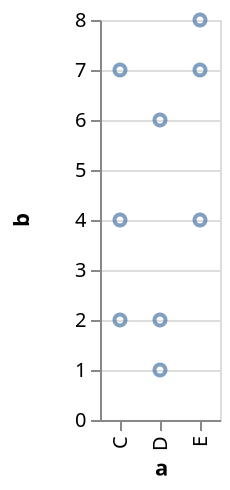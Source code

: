 {
  "$schema": "https://vega.github.io/schema/vega/v4.json",
  "autosize": "pad",
  "padding": 5,
  "height": 200,
  "style": "cell",
  "data": [
    {
      "name": "source_0",
      "values": [
        {"a": "C", "b": 2},
        {"a": "C", "b": 7},
        {"a": "C", "b": 4},
        {"a": "D", "b": 1},
        {"a": "D", "b": 2},
        {"a": "D", "b": 6},
        {"a": "E", "b": 8},
        {"a": "E", "b": 4},
        {"a": "E", "b": 7}
      ]
    }
  ],
  "signals": [
    {"name": "plotname_x_step", "value": 20},
    {
      "name": "width",
      "update": "bandspace(domain('plotname_x').length, 1, 0.5) * plotname_x_step"
    }
  ],
  "marks": [
    {
      "name": "plotname_marks",
      "type": "symbol",
      "style": ["point"],
      "from": {"data": "source_0"},
      "encode": {
        "update": {
          "opacity": {"value": 0.7},
          "fill": [
            {
              "test": "datum[\"b\"] === null || isNaN(datum[\"b\"])",
              "value": null
            },
            {"value": "transparent"}
          ],
          "stroke": [
            {
              "test": "datum[\"b\"] === null || isNaN(datum[\"b\"])",
              "value": null
            },
            {"value": "#4c78a8"}
          ],
          "tooltip": {
            "signal": "{\"a\": ''+datum[\"a\"], \"b\": format(datum[\"b\"], \"\")}"
          },
          "x": {"scale": "plotname_x", "field": "a"},
          "y": {"scale": "plotname_y", "field": "b"}
        }
      }
    }
  ],
  "scales": [
    {
      "name": "plotname_x",
      "type": "point",
      "domain": {"data": "source_0", "field": "a", "sort": true},
      "range": {"step": {"signal": "plotname_x_step"}},
      "padding": 0.5
    },
    {
      "name": "plotname_y",
      "type": "linear",
      "domain": {"data": "source_0", "field": "b"},
      "range": [{"signal": "height"}, 0],
      "nice": true,
      "zero": true
    }
  ],
  "axes": [
    {
      "scale": "plotname_x",
      "orient": "bottom",
      "grid": false,
      "title": "a",
      "labelAlign": "right",
      "labelAngle": 270,
      "labelBaseline": "middle",
      "zindex": 1
    },
    {
      "scale": "plotname_y",
      "orient": "left",
      "grid": false,
      "title": "b",
      "labelOverlap": true,
      "tickCount": {"signal": "floor(height/40) + 1"},
      "zindex": 1
    },
    {
      "scale": "plotname_y",
      "orient": "left",
      "gridScale": "plotname_x",
      "grid": true,
      "tickCount": {"signal": "floor(height/40) + 1"},
      "domain": false,
      "labels": false,
      "maxExtent": 0,
      "minExtent": 0,
      "ticks": false,
      "zindex": 0
    }
  ],
  "config": {"axisY": {"minExtent": 30}}
}
